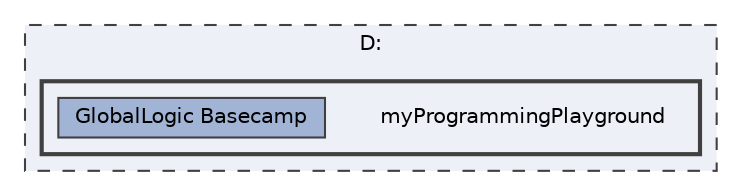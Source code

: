 digraph "D:/myProgrammingPlayground"
{
 // LATEX_PDF_SIZE
  bgcolor="transparent";
  edge [fontname=Helvetica,fontsize=10,labelfontname=Helvetica,labelfontsize=10];
  node [fontname=Helvetica,fontsize=10,shape=box,height=0.2,width=0.4];
  compound=true
  subgraph clusterdir_275089585c7fc1b5fd5d7d42c69cb1da {
    graph [ bgcolor="#edf0f7", pencolor="grey25", label="D:", fontname=Helvetica,fontsize=10 style="filled,dashed", URL="dir_275089585c7fc1b5fd5d7d42c69cb1da.html",tooltip=""]
  subgraph clusterdir_645187f451f3a1e7632221823f50e711 {
    graph [ bgcolor="#edf0f7", pencolor="grey25", label="", fontname=Helvetica,fontsize=10 style="filled,bold", URL="dir_645187f451f3a1e7632221823f50e711.html",tooltip=""]
    dir_645187f451f3a1e7632221823f50e711 [shape=plaintext, label="myProgrammingPlayground"];
  dir_85ddbdbcba34ffa0a6806e678d340c13 [label="GlobalLogic Basecamp", fillcolor="#a2b4d6", color="grey25", style="filled", URL="dir_85ddbdbcba34ffa0a6806e678d340c13.html",tooltip=""];
  }
  }
}
